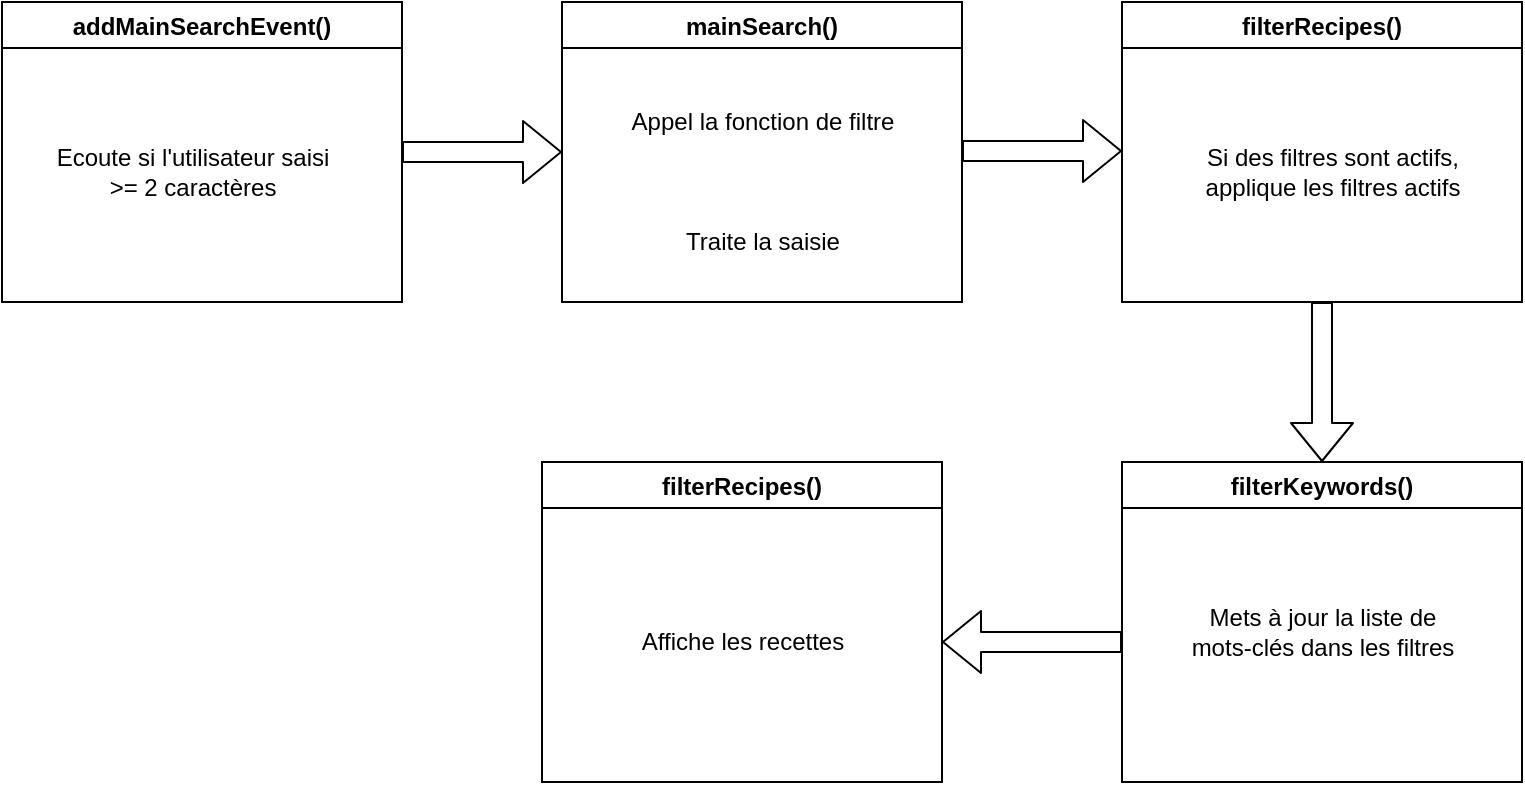 <mxfile version="14.9.8" type="github">
  <diagram id="Ep8rJk5GaAyseeA_tqJK" name="Page-1">
    <mxGraphModel dx="868" dy="444" grid="1" gridSize="10" guides="1" tooltips="1" connect="1" arrows="1" fold="1" page="1" pageScale="1" pageWidth="827" pageHeight="1169" math="0" shadow="0">
      <root>
        <mxCell id="0" />
        <mxCell id="1" parent="0" />
        <mxCell id="k5W-xeNzSvtt3lGk6-Y6-3" value="addMainSearchEvent()" style="swimlane;" vertex="1" parent="1">
          <mxGeometry x="60" y="50" width="200" height="150" as="geometry" />
        </mxCell>
        <mxCell id="k5W-xeNzSvtt3lGk6-Y6-14" value="&lt;div&gt;Ecoute si l&#39;utilisateur saisi &lt;br&gt;&lt;/div&gt;&lt;div&gt;&amp;gt;= 2 caractères&lt;/div&gt;" style="text;html=1;align=center;verticalAlign=middle;resizable=0;points=[];autosize=1;strokeColor=none;" vertex="1" parent="k5W-xeNzSvtt3lGk6-Y6-3">
          <mxGeometry x="20" y="70" width="150" height="30" as="geometry" />
        </mxCell>
        <mxCell id="k5W-xeNzSvtt3lGk6-Y6-4" value="mainSearch()" style="swimlane;" vertex="1" parent="1">
          <mxGeometry x="340" y="50" width="200" height="150" as="geometry" />
        </mxCell>
        <mxCell id="k5W-xeNzSvtt3lGk6-Y6-5" value="filterRecipes()" style="swimlane;" vertex="1" parent="1">
          <mxGeometry x="620" y="50" width="200" height="150" as="geometry" />
        </mxCell>
        <mxCell id="k5W-xeNzSvtt3lGk6-Y6-18" value="Si des filtres sont actifs, &lt;br&gt;applique les filtres actifs" style="text;html=1;align=center;verticalAlign=middle;resizable=0;points=[];autosize=1;strokeColor=none;" vertex="1" parent="k5W-xeNzSvtt3lGk6-Y6-5">
          <mxGeometry x="35" y="70" width="140" height="30" as="geometry" />
        </mxCell>
        <mxCell id="k5W-xeNzSvtt3lGk6-Y6-6" value="filterKeywords()" style="swimlane;" vertex="1" parent="1">
          <mxGeometry x="620" y="280" width="200" height="160" as="geometry" />
        </mxCell>
        <mxCell id="k5W-xeNzSvtt3lGk6-Y6-19" value="&lt;div&gt;Mets à jour la liste de &lt;br&gt;&lt;/div&gt;&lt;div&gt;mots-clés dans les filtres&lt;/div&gt;" style="text;html=1;align=center;verticalAlign=middle;resizable=0;points=[];autosize=1;strokeColor=none;" vertex="1" parent="k5W-xeNzSvtt3lGk6-Y6-6">
          <mxGeometry x="25" y="70" width="150" height="30" as="geometry" />
        </mxCell>
        <mxCell id="k5W-xeNzSvtt3lGk6-Y6-7" value="" style="shape=flexArrow;endArrow=classic;html=1;" edge="1" parent="1">
          <mxGeometry width="50" height="50" relative="1" as="geometry">
            <mxPoint x="260" y="125" as="sourcePoint" />
            <mxPoint x="340" y="125" as="targetPoint" />
          </mxGeometry>
        </mxCell>
        <mxCell id="k5W-xeNzSvtt3lGk6-Y6-8" value="" style="shape=flexArrow;endArrow=classic;html=1;exitX=1;exitY=0.25;exitDx=0;exitDy=0;" edge="1" parent="1">
          <mxGeometry width="50" height="50" relative="1" as="geometry">
            <mxPoint x="540" y="124.5" as="sourcePoint" />
            <mxPoint x="620" y="124.5" as="targetPoint" />
          </mxGeometry>
        </mxCell>
        <mxCell id="k5W-xeNzSvtt3lGk6-Y6-10" value="" style="shape=flexArrow;endArrow=classic;html=1;entryX=0.5;entryY=0;entryDx=0;entryDy=0;" edge="1" parent="1" target="k5W-xeNzSvtt3lGk6-Y6-6">
          <mxGeometry width="50" height="50" relative="1" as="geometry">
            <mxPoint x="720" y="200" as="sourcePoint" />
            <mxPoint x="620" y="270" as="targetPoint" />
          </mxGeometry>
        </mxCell>
        <mxCell id="k5W-xeNzSvtt3lGk6-Y6-12" value="filterRecipes()" style="swimlane;" vertex="1" parent="1">
          <mxGeometry x="330" y="280" width="200" height="160" as="geometry" />
        </mxCell>
        <mxCell id="k5W-xeNzSvtt3lGk6-Y6-20" value="Affiche les recettes" style="text;html=1;align=center;verticalAlign=middle;resizable=0;points=[];autosize=1;strokeColor=none;" vertex="1" parent="k5W-xeNzSvtt3lGk6-Y6-12">
          <mxGeometry x="40" y="80" width="120" height="20" as="geometry" />
        </mxCell>
        <mxCell id="k5W-xeNzSvtt3lGk6-Y6-13" value="" style="shape=flexArrow;endArrow=classic;html=1;" edge="1" parent="1">
          <mxGeometry width="50" height="50" relative="1" as="geometry">
            <mxPoint x="620" y="370" as="sourcePoint" />
            <mxPoint x="530" y="370" as="targetPoint" />
          </mxGeometry>
        </mxCell>
        <mxCell id="k5W-xeNzSvtt3lGk6-Y6-16" value="Appel la fonction de filtre" style="text;html=1;align=center;verticalAlign=middle;resizable=0;points=[];autosize=1;strokeColor=none;" vertex="1" parent="1">
          <mxGeometry x="365" y="100" width="150" height="20" as="geometry" />
        </mxCell>
        <mxCell id="k5W-xeNzSvtt3lGk6-Y6-17" value="Traite la saisie" style="text;html=1;align=center;verticalAlign=middle;resizable=0;points=[];autosize=1;strokeColor=none;" vertex="1" parent="1">
          <mxGeometry x="395" y="160" width="90" height="20" as="geometry" />
        </mxCell>
      </root>
    </mxGraphModel>
  </diagram>
</mxfile>
